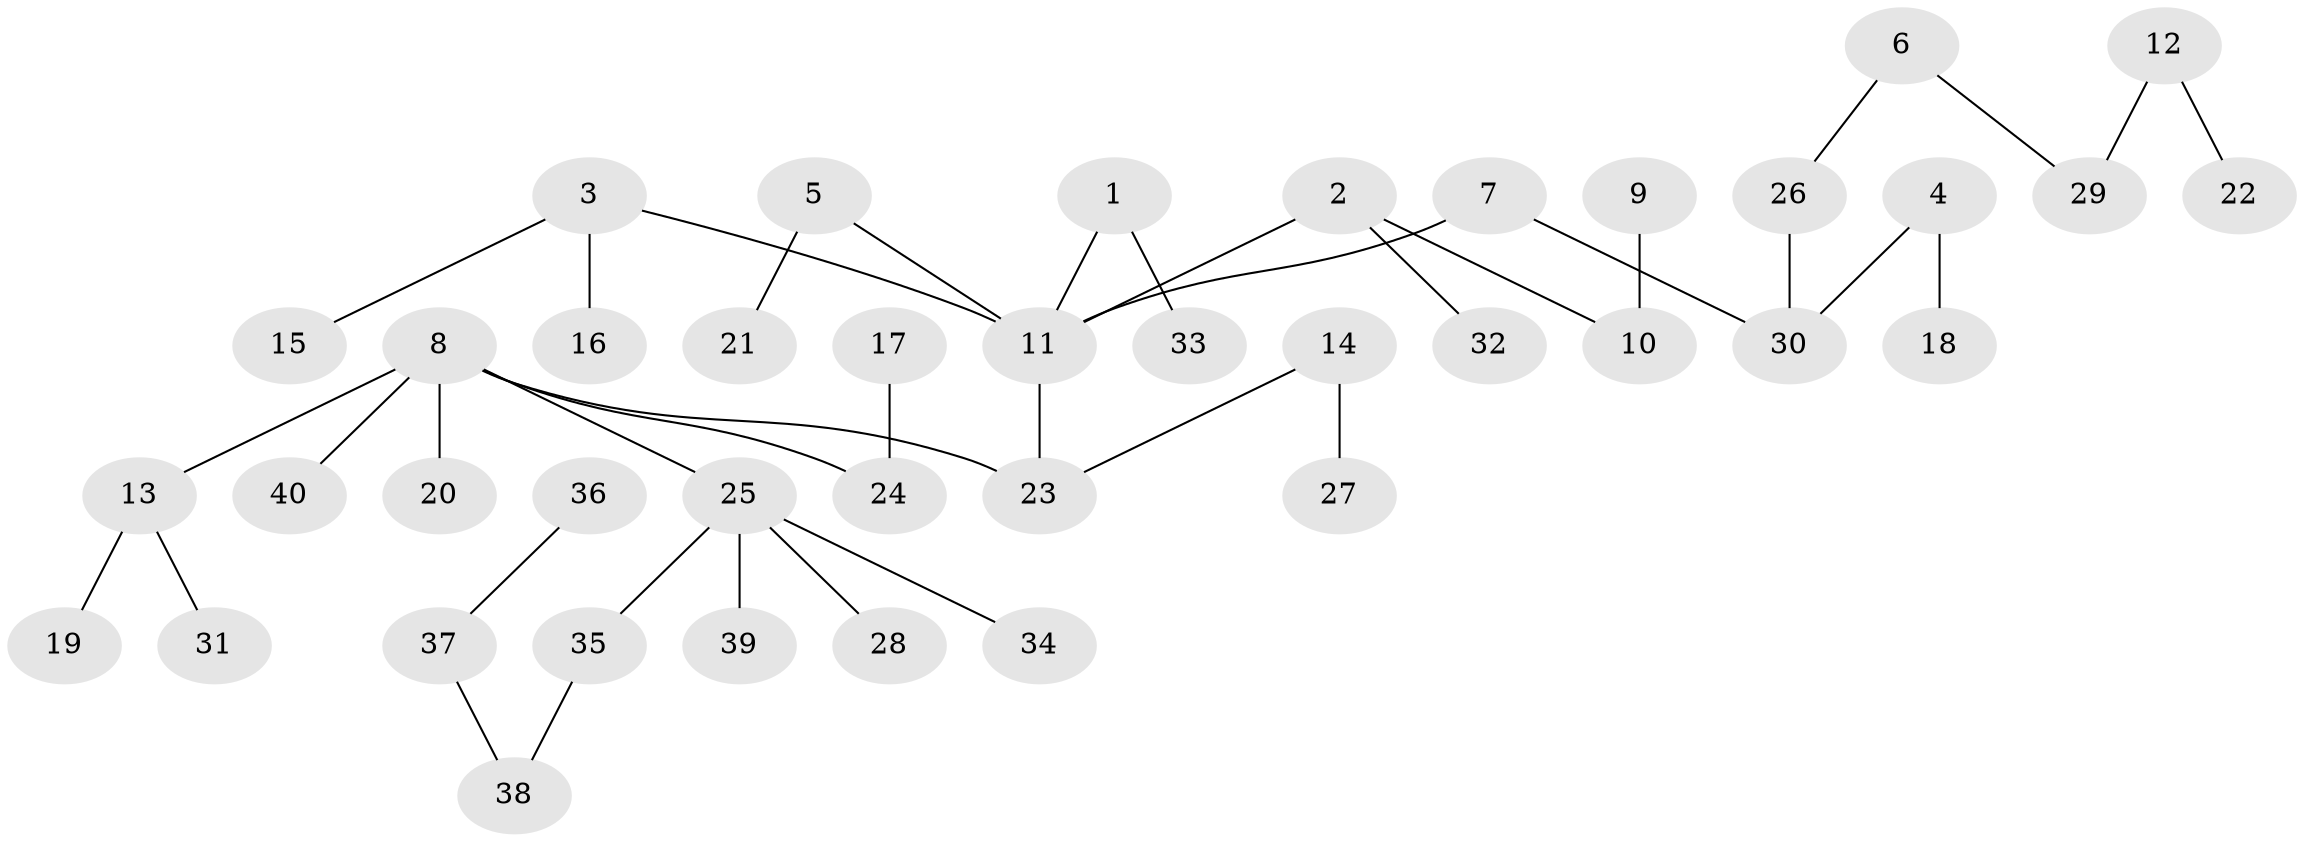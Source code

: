 // original degree distribution, {3: 0.1375, 7: 0.0125, 2: 0.35, 4: 0.0375, 5: 0.025, 1: 0.425, 6: 0.0125}
// Generated by graph-tools (version 1.1) at 2025/02/03/09/25 03:02:22]
// undirected, 40 vertices, 39 edges
graph export_dot {
graph [start="1"]
  node [color=gray90,style=filled];
  1;
  2;
  3;
  4;
  5;
  6;
  7;
  8;
  9;
  10;
  11;
  12;
  13;
  14;
  15;
  16;
  17;
  18;
  19;
  20;
  21;
  22;
  23;
  24;
  25;
  26;
  27;
  28;
  29;
  30;
  31;
  32;
  33;
  34;
  35;
  36;
  37;
  38;
  39;
  40;
  1 -- 11 [weight=1.0];
  1 -- 33 [weight=1.0];
  2 -- 10 [weight=1.0];
  2 -- 11 [weight=1.0];
  2 -- 32 [weight=1.0];
  3 -- 11 [weight=1.0];
  3 -- 15 [weight=1.0];
  3 -- 16 [weight=1.0];
  4 -- 18 [weight=1.0];
  4 -- 30 [weight=1.0];
  5 -- 11 [weight=1.0];
  5 -- 21 [weight=1.0];
  6 -- 26 [weight=1.0];
  6 -- 29 [weight=1.0];
  7 -- 11 [weight=1.0];
  7 -- 30 [weight=1.0];
  8 -- 13 [weight=1.0];
  8 -- 20 [weight=1.0];
  8 -- 23 [weight=1.0];
  8 -- 24 [weight=1.0];
  8 -- 25 [weight=1.0];
  8 -- 40 [weight=1.0];
  9 -- 10 [weight=1.0];
  11 -- 23 [weight=1.0];
  12 -- 22 [weight=1.0];
  12 -- 29 [weight=1.0];
  13 -- 19 [weight=1.0];
  13 -- 31 [weight=1.0];
  14 -- 23 [weight=1.0];
  14 -- 27 [weight=1.0];
  17 -- 24 [weight=1.0];
  25 -- 28 [weight=1.0];
  25 -- 34 [weight=1.0];
  25 -- 35 [weight=1.0];
  25 -- 39 [weight=1.0];
  26 -- 30 [weight=1.0];
  35 -- 38 [weight=1.0];
  36 -- 37 [weight=1.0];
  37 -- 38 [weight=1.0];
}
